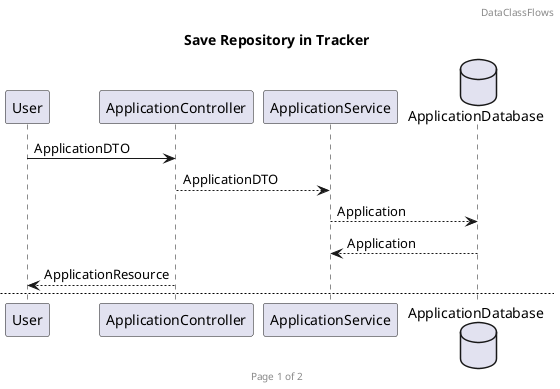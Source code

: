 @startuml

header DataClassFlows
footer Page %page% of %lastpage%
title Save Repository in Tracker

User -> ApplicationController : ApplicationDTO
ApplicationController --> ApplicationService : ApplicationDTO

database ApplicationDatabase

ApplicationService --> ApplicationDatabase : Application
ApplicationDatabase --> ApplicationService : Application
User <-- ApplicationController : ApplicationResource


newpage Get Repository already saved in Tracker

@enduml